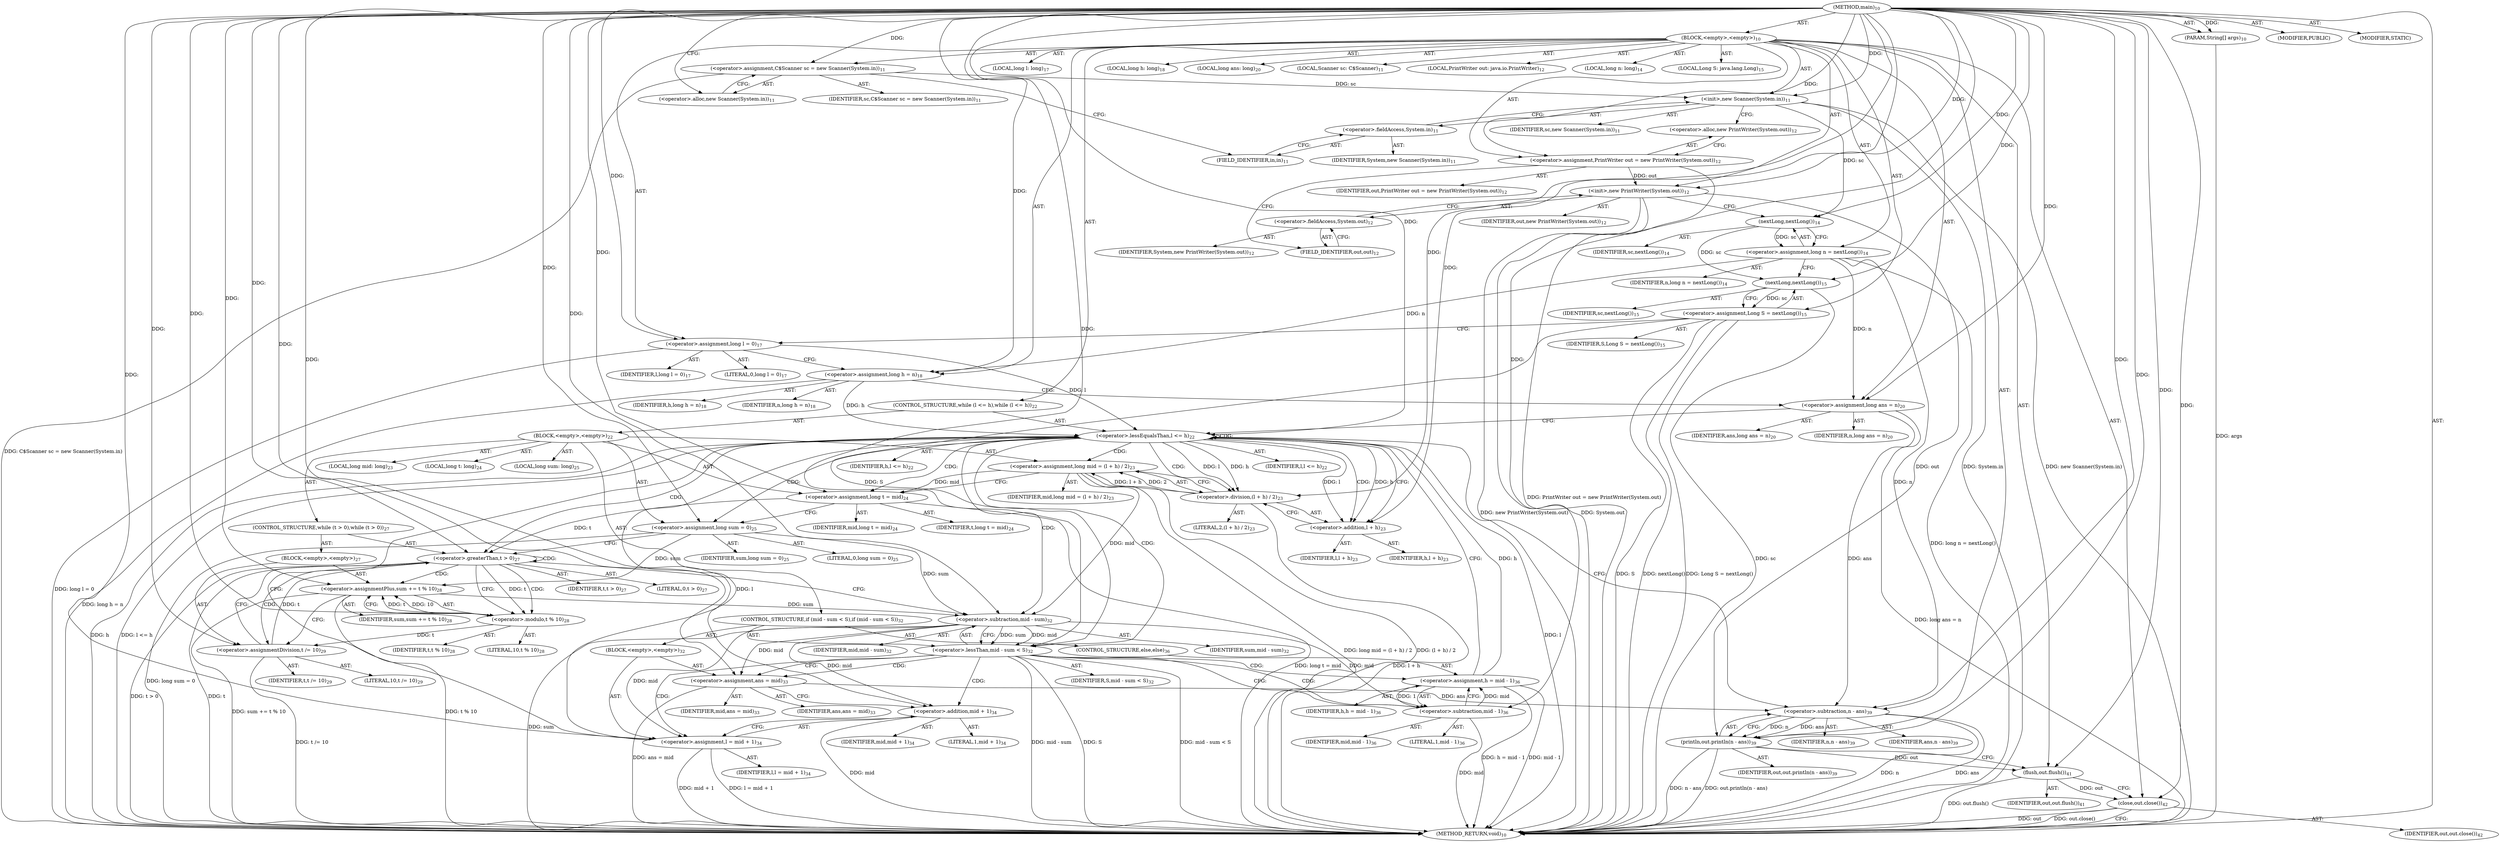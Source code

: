 digraph "main" {  
"33" [label = <(METHOD,main)<SUB>10</SUB>> ]
"34" [label = <(PARAM,String[] args)<SUB>10</SUB>> ]
"35" [label = <(BLOCK,&lt;empty&gt;,&lt;empty&gt;)<SUB>10</SUB>> ]
"4" [label = <(LOCAL,Scanner sc: C$Scanner)<SUB>11</SUB>> ]
"36" [label = <(&lt;operator&gt;.assignment,C$Scanner sc = new Scanner(System.in))<SUB>11</SUB>> ]
"37" [label = <(IDENTIFIER,sc,C$Scanner sc = new Scanner(System.in))<SUB>11</SUB>> ]
"38" [label = <(&lt;operator&gt;.alloc,new Scanner(System.in))<SUB>11</SUB>> ]
"39" [label = <(&lt;init&gt;,new Scanner(System.in))<SUB>11</SUB>> ]
"3" [label = <(IDENTIFIER,sc,new Scanner(System.in))<SUB>11</SUB>> ]
"40" [label = <(&lt;operator&gt;.fieldAccess,System.in)<SUB>11</SUB>> ]
"41" [label = <(IDENTIFIER,System,new Scanner(System.in))<SUB>11</SUB>> ]
"42" [label = <(FIELD_IDENTIFIER,in,in)<SUB>11</SUB>> ]
"6" [label = <(LOCAL,PrintWriter out: java.io.PrintWriter)<SUB>12</SUB>> ]
"43" [label = <(&lt;operator&gt;.assignment,PrintWriter out = new PrintWriter(System.out))<SUB>12</SUB>> ]
"44" [label = <(IDENTIFIER,out,PrintWriter out = new PrintWriter(System.out))<SUB>12</SUB>> ]
"45" [label = <(&lt;operator&gt;.alloc,new PrintWriter(System.out))<SUB>12</SUB>> ]
"46" [label = <(&lt;init&gt;,new PrintWriter(System.out))<SUB>12</SUB>> ]
"5" [label = <(IDENTIFIER,out,new PrintWriter(System.out))<SUB>12</SUB>> ]
"47" [label = <(&lt;operator&gt;.fieldAccess,System.out)<SUB>12</SUB>> ]
"48" [label = <(IDENTIFIER,System,new PrintWriter(System.out))<SUB>12</SUB>> ]
"49" [label = <(FIELD_IDENTIFIER,out,out)<SUB>12</SUB>> ]
"50" [label = <(LOCAL,long n: long)<SUB>14</SUB>> ]
"51" [label = <(&lt;operator&gt;.assignment,long n = nextLong())<SUB>14</SUB>> ]
"52" [label = <(IDENTIFIER,n,long n = nextLong())<SUB>14</SUB>> ]
"53" [label = <(nextLong,nextLong())<SUB>14</SUB>> ]
"54" [label = <(IDENTIFIER,sc,nextLong())<SUB>14</SUB>> ]
"55" [label = <(LOCAL,Long S: java.lang.Long)<SUB>15</SUB>> ]
"56" [label = <(&lt;operator&gt;.assignment,Long S = nextLong())<SUB>15</SUB>> ]
"57" [label = <(IDENTIFIER,S,Long S = nextLong())<SUB>15</SUB>> ]
"58" [label = <(nextLong,nextLong())<SUB>15</SUB>> ]
"59" [label = <(IDENTIFIER,sc,nextLong())<SUB>15</SUB>> ]
"60" [label = <(LOCAL,long l: long)<SUB>17</SUB>> ]
"61" [label = <(&lt;operator&gt;.assignment,long l = 0)<SUB>17</SUB>> ]
"62" [label = <(IDENTIFIER,l,long l = 0)<SUB>17</SUB>> ]
"63" [label = <(LITERAL,0,long l = 0)<SUB>17</SUB>> ]
"64" [label = <(LOCAL,long h: long)<SUB>18</SUB>> ]
"65" [label = <(&lt;operator&gt;.assignment,long h = n)<SUB>18</SUB>> ]
"66" [label = <(IDENTIFIER,h,long h = n)<SUB>18</SUB>> ]
"67" [label = <(IDENTIFIER,n,long h = n)<SUB>18</SUB>> ]
"68" [label = <(LOCAL,long ans: long)<SUB>20</SUB>> ]
"69" [label = <(&lt;operator&gt;.assignment,long ans = n)<SUB>20</SUB>> ]
"70" [label = <(IDENTIFIER,ans,long ans = n)<SUB>20</SUB>> ]
"71" [label = <(IDENTIFIER,n,long ans = n)<SUB>20</SUB>> ]
"72" [label = <(CONTROL_STRUCTURE,while (l &lt;= h),while (l &lt;= h))<SUB>22</SUB>> ]
"73" [label = <(&lt;operator&gt;.lessEqualsThan,l &lt;= h)<SUB>22</SUB>> ]
"74" [label = <(IDENTIFIER,l,l &lt;= h)<SUB>22</SUB>> ]
"75" [label = <(IDENTIFIER,h,l &lt;= h)<SUB>22</SUB>> ]
"76" [label = <(BLOCK,&lt;empty&gt;,&lt;empty&gt;)<SUB>22</SUB>> ]
"77" [label = <(LOCAL,long mid: long)<SUB>23</SUB>> ]
"78" [label = <(&lt;operator&gt;.assignment,long mid = (l + h) / 2)<SUB>23</SUB>> ]
"79" [label = <(IDENTIFIER,mid,long mid = (l + h) / 2)<SUB>23</SUB>> ]
"80" [label = <(&lt;operator&gt;.division,(l + h) / 2)<SUB>23</SUB>> ]
"81" [label = <(&lt;operator&gt;.addition,l + h)<SUB>23</SUB>> ]
"82" [label = <(IDENTIFIER,l,l + h)<SUB>23</SUB>> ]
"83" [label = <(IDENTIFIER,h,l + h)<SUB>23</SUB>> ]
"84" [label = <(LITERAL,2,(l + h) / 2)<SUB>23</SUB>> ]
"85" [label = <(LOCAL,long t: long)<SUB>24</SUB>> ]
"86" [label = <(&lt;operator&gt;.assignment,long t = mid)<SUB>24</SUB>> ]
"87" [label = <(IDENTIFIER,t,long t = mid)<SUB>24</SUB>> ]
"88" [label = <(IDENTIFIER,mid,long t = mid)<SUB>24</SUB>> ]
"89" [label = <(LOCAL,long sum: long)<SUB>25</SUB>> ]
"90" [label = <(&lt;operator&gt;.assignment,long sum = 0)<SUB>25</SUB>> ]
"91" [label = <(IDENTIFIER,sum,long sum = 0)<SUB>25</SUB>> ]
"92" [label = <(LITERAL,0,long sum = 0)<SUB>25</SUB>> ]
"93" [label = <(CONTROL_STRUCTURE,while (t &gt; 0),while (t &gt; 0))<SUB>27</SUB>> ]
"94" [label = <(&lt;operator&gt;.greaterThan,t &gt; 0)<SUB>27</SUB>> ]
"95" [label = <(IDENTIFIER,t,t &gt; 0)<SUB>27</SUB>> ]
"96" [label = <(LITERAL,0,t &gt; 0)<SUB>27</SUB>> ]
"97" [label = <(BLOCK,&lt;empty&gt;,&lt;empty&gt;)<SUB>27</SUB>> ]
"98" [label = <(&lt;operator&gt;.assignmentPlus,sum += t % 10)<SUB>28</SUB>> ]
"99" [label = <(IDENTIFIER,sum,sum += t % 10)<SUB>28</SUB>> ]
"100" [label = <(&lt;operator&gt;.modulo,t % 10)<SUB>28</SUB>> ]
"101" [label = <(IDENTIFIER,t,t % 10)<SUB>28</SUB>> ]
"102" [label = <(LITERAL,10,t % 10)<SUB>28</SUB>> ]
"103" [label = <(&lt;operator&gt;.assignmentDivision,t /= 10)<SUB>29</SUB>> ]
"104" [label = <(IDENTIFIER,t,t /= 10)<SUB>29</SUB>> ]
"105" [label = <(LITERAL,10,t /= 10)<SUB>29</SUB>> ]
"106" [label = <(CONTROL_STRUCTURE,if (mid - sum &lt; S),if (mid - sum &lt; S))<SUB>32</SUB>> ]
"107" [label = <(&lt;operator&gt;.lessThan,mid - sum &lt; S)<SUB>32</SUB>> ]
"108" [label = <(&lt;operator&gt;.subtraction,mid - sum)<SUB>32</SUB>> ]
"109" [label = <(IDENTIFIER,mid,mid - sum)<SUB>32</SUB>> ]
"110" [label = <(IDENTIFIER,sum,mid - sum)<SUB>32</SUB>> ]
"111" [label = <(IDENTIFIER,S,mid - sum &lt; S)<SUB>32</SUB>> ]
"112" [label = <(BLOCK,&lt;empty&gt;,&lt;empty&gt;)<SUB>32</SUB>> ]
"113" [label = <(&lt;operator&gt;.assignment,ans = mid)<SUB>33</SUB>> ]
"114" [label = <(IDENTIFIER,ans,ans = mid)<SUB>33</SUB>> ]
"115" [label = <(IDENTIFIER,mid,ans = mid)<SUB>33</SUB>> ]
"116" [label = <(&lt;operator&gt;.assignment,l = mid + 1)<SUB>34</SUB>> ]
"117" [label = <(IDENTIFIER,l,l = mid + 1)<SUB>34</SUB>> ]
"118" [label = <(&lt;operator&gt;.addition,mid + 1)<SUB>34</SUB>> ]
"119" [label = <(IDENTIFIER,mid,mid + 1)<SUB>34</SUB>> ]
"120" [label = <(LITERAL,1,mid + 1)<SUB>34</SUB>> ]
"121" [label = <(CONTROL_STRUCTURE,else,else)<SUB>36</SUB>> ]
"122" [label = <(&lt;operator&gt;.assignment,h = mid - 1)<SUB>36</SUB>> ]
"123" [label = <(IDENTIFIER,h,h = mid - 1)<SUB>36</SUB>> ]
"124" [label = <(&lt;operator&gt;.subtraction,mid - 1)<SUB>36</SUB>> ]
"125" [label = <(IDENTIFIER,mid,mid - 1)<SUB>36</SUB>> ]
"126" [label = <(LITERAL,1,mid - 1)<SUB>36</SUB>> ]
"127" [label = <(println,out.println(n - ans))<SUB>39</SUB>> ]
"128" [label = <(IDENTIFIER,out,out.println(n - ans))<SUB>39</SUB>> ]
"129" [label = <(&lt;operator&gt;.subtraction,n - ans)<SUB>39</SUB>> ]
"130" [label = <(IDENTIFIER,n,n - ans)<SUB>39</SUB>> ]
"131" [label = <(IDENTIFIER,ans,n - ans)<SUB>39</SUB>> ]
"132" [label = <(flush,out.flush())<SUB>41</SUB>> ]
"133" [label = <(IDENTIFIER,out,out.flush())<SUB>41</SUB>> ]
"134" [label = <(close,out.close())<SUB>42</SUB>> ]
"135" [label = <(IDENTIFIER,out,out.close())<SUB>42</SUB>> ]
"136" [label = <(MODIFIER,PUBLIC)> ]
"137" [label = <(MODIFIER,STATIC)> ]
"138" [label = <(METHOD_RETURN,void)<SUB>10</SUB>> ]
  "33" -> "34"  [ label = "AST: "] 
  "33" -> "35"  [ label = "AST: "] 
  "33" -> "136"  [ label = "AST: "] 
  "33" -> "137"  [ label = "AST: "] 
  "33" -> "138"  [ label = "AST: "] 
  "35" -> "4"  [ label = "AST: "] 
  "35" -> "36"  [ label = "AST: "] 
  "35" -> "39"  [ label = "AST: "] 
  "35" -> "6"  [ label = "AST: "] 
  "35" -> "43"  [ label = "AST: "] 
  "35" -> "46"  [ label = "AST: "] 
  "35" -> "50"  [ label = "AST: "] 
  "35" -> "51"  [ label = "AST: "] 
  "35" -> "55"  [ label = "AST: "] 
  "35" -> "56"  [ label = "AST: "] 
  "35" -> "60"  [ label = "AST: "] 
  "35" -> "61"  [ label = "AST: "] 
  "35" -> "64"  [ label = "AST: "] 
  "35" -> "65"  [ label = "AST: "] 
  "35" -> "68"  [ label = "AST: "] 
  "35" -> "69"  [ label = "AST: "] 
  "35" -> "72"  [ label = "AST: "] 
  "35" -> "127"  [ label = "AST: "] 
  "35" -> "132"  [ label = "AST: "] 
  "35" -> "134"  [ label = "AST: "] 
  "36" -> "37"  [ label = "AST: "] 
  "36" -> "38"  [ label = "AST: "] 
  "39" -> "3"  [ label = "AST: "] 
  "39" -> "40"  [ label = "AST: "] 
  "40" -> "41"  [ label = "AST: "] 
  "40" -> "42"  [ label = "AST: "] 
  "43" -> "44"  [ label = "AST: "] 
  "43" -> "45"  [ label = "AST: "] 
  "46" -> "5"  [ label = "AST: "] 
  "46" -> "47"  [ label = "AST: "] 
  "47" -> "48"  [ label = "AST: "] 
  "47" -> "49"  [ label = "AST: "] 
  "51" -> "52"  [ label = "AST: "] 
  "51" -> "53"  [ label = "AST: "] 
  "53" -> "54"  [ label = "AST: "] 
  "56" -> "57"  [ label = "AST: "] 
  "56" -> "58"  [ label = "AST: "] 
  "58" -> "59"  [ label = "AST: "] 
  "61" -> "62"  [ label = "AST: "] 
  "61" -> "63"  [ label = "AST: "] 
  "65" -> "66"  [ label = "AST: "] 
  "65" -> "67"  [ label = "AST: "] 
  "69" -> "70"  [ label = "AST: "] 
  "69" -> "71"  [ label = "AST: "] 
  "72" -> "73"  [ label = "AST: "] 
  "72" -> "76"  [ label = "AST: "] 
  "73" -> "74"  [ label = "AST: "] 
  "73" -> "75"  [ label = "AST: "] 
  "76" -> "77"  [ label = "AST: "] 
  "76" -> "78"  [ label = "AST: "] 
  "76" -> "85"  [ label = "AST: "] 
  "76" -> "86"  [ label = "AST: "] 
  "76" -> "89"  [ label = "AST: "] 
  "76" -> "90"  [ label = "AST: "] 
  "76" -> "93"  [ label = "AST: "] 
  "76" -> "106"  [ label = "AST: "] 
  "78" -> "79"  [ label = "AST: "] 
  "78" -> "80"  [ label = "AST: "] 
  "80" -> "81"  [ label = "AST: "] 
  "80" -> "84"  [ label = "AST: "] 
  "81" -> "82"  [ label = "AST: "] 
  "81" -> "83"  [ label = "AST: "] 
  "86" -> "87"  [ label = "AST: "] 
  "86" -> "88"  [ label = "AST: "] 
  "90" -> "91"  [ label = "AST: "] 
  "90" -> "92"  [ label = "AST: "] 
  "93" -> "94"  [ label = "AST: "] 
  "93" -> "97"  [ label = "AST: "] 
  "94" -> "95"  [ label = "AST: "] 
  "94" -> "96"  [ label = "AST: "] 
  "97" -> "98"  [ label = "AST: "] 
  "97" -> "103"  [ label = "AST: "] 
  "98" -> "99"  [ label = "AST: "] 
  "98" -> "100"  [ label = "AST: "] 
  "100" -> "101"  [ label = "AST: "] 
  "100" -> "102"  [ label = "AST: "] 
  "103" -> "104"  [ label = "AST: "] 
  "103" -> "105"  [ label = "AST: "] 
  "106" -> "107"  [ label = "AST: "] 
  "106" -> "112"  [ label = "AST: "] 
  "106" -> "121"  [ label = "AST: "] 
  "107" -> "108"  [ label = "AST: "] 
  "107" -> "111"  [ label = "AST: "] 
  "108" -> "109"  [ label = "AST: "] 
  "108" -> "110"  [ label = "AST: "] 
  "112" -> "113"  [ label = "AST: "] 
  "112" -> "116"  [ label = "AST: "] 
  "113" -> "114"  [ label = "AST: "] 
  "113" -> "115"  [ label = "AST: "] 
  "116" -> "117"  [ label = "AST: "] 
  "116" -> "118"  [ label = "AST: "] 
  "118" -> "119"  [ label = "AST: "] 
  "118" -> "120"  [ label = "AST: "] 
  "121" -> "122"  [ label = "AST: "] 
  "122" -> "123"  [ label = "AST: "] 
  "122" -> "124"  [ label = "AST: "] 
  "124" -> "125"  [ label = "AST: "] 
  "124" -> "126"  [ label = "AST: "] 
  "127" -> "128"  [ label = "AST: "] 
  "127" -> "129"  [ label = "AST: "] 
  "129" -> "130"  [ label = "AST: "] 
  "129" -> "131"  [ label = "AST: "] 
  "132" -> "133"  [ label = "AST: "] 
  "134" -> "135"  [ label = "AST: "] 
  "36" -> "42"  [ label = "CFG: "] 
  "39" -> "45"  [ label = "CFG: "] 
  "43" -> "49"  [ label = "CFG: "] 
  "46" -> "53"  [ label = "CFG: "] 
  "51" -> "58"  [ label = "CFG: "] 
  "56" -> "61"  [ label = "CFG: "] 
  "61" -> "65"  [ label = "CFG: "] 
  "65" -> "69"  [ label = "CFG: "] 
  "69" -> "73"  [ label = "CFG: "] 
  "127" -> "132"  [ label = "CFG: "] 
  "132" -> "134"  [ label = "CFG: "] 
  "134" -> "138"  [ label = "CFG: "] 
  "38" -> "36"  [ label = "CFG: "] 
  "40" -> "39"  [ label = "CFG: "] 
  "45" -> "43"  [ label = "CFG: "] 
  "47" -> "46"  [ label = "CFG: "] 
  "53" -> "51"  [ label = "CFG: "] 
  "58" -> "56"  [ label = "CFG: "] 
  "73" -> "81"  [ label = "CFG: "] 
  "73" -> "129"  [ label = "CFG: "] 
  "129" -> "127"  [ label = "CFG: "] 
  "42" -> "40"  [ label = "CFG: "] 
  "49" -> "47"  [ label = "CFG: "] 
  "78" -> "86"  [ label = "CFG: "] 
  "86" -> "90"  [ label = "CFG: "] 
  "90" -> "94"  [ label = "CFG: "] 
  "80" -> "78"  [ label = "CFG: "] 
  "94" -> "100"  [ label = "CFG: "] 
  "94" -> "108"  [ label = "CFG: "] 
  "107" -> "113"  [ label = "CFG: "] 
  "107" -> "124"  [ label = "CFG: "] 
  "81" -> "80"  [ label = "CFG: "] 
  "98" -> "103"  [ label = "CFG: "] 
  "103" -> "94"  [ label = "CFG: "] 
  "108" -> "107"  [ label = "CFG: "] 
  "113" -> "118"  [ label = "CFG: "] 
  "116" -> "73"  [ label = "CFG: "] 
  "122" -> "73"  [ label = "CFG: "] 
  "100" -> "98"  [ label = "CFG: "] 
  "118" -> "116"  [ label = "CFG: "] 
  "124" -> "122"  [ label = "CFG: "] 
  "33" -> "38"  [ label = "CFG: "] 
  "34" -> "138"  [ label = "DDG: args"] 
  "36" -> "138"  [ label = "DDG: C$Scanner sc = new Scanner(System.in)"] 
  "39" -> "138"  [ label = "DDG: System.in"] 
  "39" -> "138"  [ label = "DDG: new Scanner(System.in)"] 
  "43" -> "138"  [ label = "DDG: PrintWriter out = new PrintWriter(System.out)"] 
  "46" -> "138"  [ label = "DDG: System.out"] 
  "46" -> "138"  [ label = "DDG: new PrintWriter(System.out)"] 
  "51" -> "138"  [ label = "DDG: long n = nextLong()"] 
  "56" -> "138"  [ label = "DDG: S"] 
  "58" -> "138"  [ label = "DDG: sc"] 
  "56" -> "138"  [ label = "DDG: nextLong()"] 
  "56" -> "138"  [ label = "DDG: Long S = nextLong()"] 
  "61" -> "138"  [ label = "DDG: long l = 0"] 
  "65" -> "138"  [ label = "DDG: long h = n"] 
  "69" -> "138"  [ label = "DDG: long ans = n"] 
  "73" -> "138"  [ label = "DDG: l"] 
  "73" -> "138"  [ label = "DDG: h"] 
  "73" -> "138"  [ label = "DDG: l &lt;= h"] 
  "129" -> "138"  [ label = "DDG: n"] 
  "129" -> "138"  [ label = "DDG: ans"] 
  "127" -> "138"  [ label = "DDG: n - ans"] 
  "127" -> "138"  [ label = "DDG: out.println(n - ans)"] 
  "132" -> "138"  [ label = "DDG: out.flush()"] 
  "134" -> "138"  [ label = "DDG: out"] 
  "134" -> "138"  [ label = "DDG: out.close()"] 
  "80" -> "138"  [ label = "DDG: l + h"] 
  "78" -> "138"  [ label = "DDG: (l + h) / 2"] 
  "78" -> "138"  [ label = "DDG: long mid = (l + h) / 2"] 
  "86" -> "138"  [ label = "DDG: long t = mid"] 
  "90" -> "138"  [ label = "DDG: long sum = 0"] 
  "94" -> "138"  [ label = "DDG: t"] 
  "94" -> "138"  [ label = "DDG: t &gt; 0"] 
  "108" -> "138"  [ label = "DDG: sum"] 
  "107" -> "138"  [ label = "DDG: mid - sum"] 
  "107" -> "138"  [ label = "DDG: S"] 
  "107" -> "138"  [ label = "DDG: mid - sum &lt; S"] 
  "124" -> "138"  [ label = "DDG: mid"] 
  "122" -> "138"  [ label = "DDG: mid - 1"] 
  "122" -> "138"  [ label = "DDG: h = mid - 1"] 
  "113" -> "138"  [ label = "DDG: ans = mid"] 
  "118" -> "138"  [ label = "DDG: mid"] 
  "116" -> "138"  [ label = "DDG: mid + 1"] 
  "116" -> "138"  [ label = "DDG: l = mid + 1"] 
  "98" -> "138"  [ label = "DDG: t % 10"] 
  "98" -> "138"  [ label = "DDG: sum += t % 10"] 
  "103" -> "138"  [ label = "DDG: t /= 10"] 
  "33" -> "34"  [ label = "DDG: "] 
  "33" -> "36"  [ label = "DDG: "] 
  "33" -> "43"  [ label = "DDG: "] 
  "53" -> "51"  [ label = "DDG: sc"] 
  "58" -> "56"  [ label = "DDG: sc"] 
  "33" -> "61"  [ label = "DDG: "] 
  "51" -> "65"  [ label = "DDG: n"] 
  "33" -> "65"  [ label = "DDG: "] 
  "33" -> "69"  [ label = "DDG: "] 
  "51" -> "69"  [ label = "DDG: n"] 
  "36" -> "39"  [ label = "DDG: sc"] 
  "33" -> "39"  [ label = "DDG: "] 
  "43" -> "46"  [ label = "DDG: out"] 
  "33" -> "46"  [ label = "DDG: "] 
  "46" -> "127"  [ label = "DDG: out"] 
  "33" -> "127"  [ label = "DDG: "] 
  "129" -> "127"  [ label = "DDG: n"] 
  "129" -> "127"  [ label = "DDG: ans"] 
  "127" -> "132"  [ label = "DDG: out"] 
  "33" -> "132"  [ label = "DDG: "] 
  "132" -> "134"  [ label = "DDG: out"] 
  "33" -> "134"  [ label = "DDG: "] 
  "39" -> "53"  [ label = "DDG: sc"] 
  "33" -> "53"  [ label = "DDG: "] 
  "53" -> "58"  [ label = "DDG: sc"] 
  "33" -> "58"  [ label = "DDG: "] 
  "61" -> "73"  [ label = "DDG: l"] 
  "116" -> "73"  [ label = "DDG: l"] 
  "33" -> "73"  [ label = "DDG: "] 
  "65" -> "73"  [ label = "DDG: h"] 
  "122" -> "73"  [ label = "DDG: h"] 
  "80" -> "78"  [ label = "DDG: l + h"] 
  "80" -> "78"  [ label = "DDG: 2"] 
  "78" -> "86"  [ label = "DDG: mid"] 
  "33" -> "86"  [ label = "DDG: "] 
  "33" -> "90"  [ label = "DDG: "] 
  "33" -> "129"  [ label = "DDG: "] 
  "51" -> "129"  [ label = "DDG: n"] 
  "69" -> "129"  [ label = "DDG: ans"] 
  "113" -> "129"  [ label = "DDG: ans"] 
  "73" -> "80"  [ label = "DDG: l"] 
  "33" -> "80"  [ label = "DDG: "] 
  "73" -> "80"  [ label = "DDG: h"] 
  "86" -> "94"  [ label = "DDG: t"] 
  "103" -> "94"  [ label = "DDG: t"] 
  "33" -> "94"  [ label = "DDG: "] 
  "100" -> "98"  [ label = "DDG: t"] 
  "100" -> "98"  [ label = "DDG: 10"] 
  "33" -> "103"  [ label = "DDG: "] 
  "108" -> "107"  [ label = "DDG: mid"] 
  "108" -> "107"  [ label = "DDG: sum"] 
  "56" -> "107"  [ label = "DDG: S"] 
  "33" -> "107"  [ label = "DDG: "] 
  "108" -> "113"  [ label = "DDG: mid"] 
  "33" -> "113"  [ label = "DDG: "] 
  "33" -> "116"  [ label = "DDG: "] 
  "108" -> "116"  [ label = "DDG: mid"] 
  "124" -> "122"  [ label = "DDG: mid"] 
  "124" -> "122"  [ label = "DDG: 1"] 
  "73" -> "81"  [ label = "DDG: l"] 
  "33" -> "81"  [ label = "DDG: "] 
  "73" -> "81"  [ label = "DDG: h"] 
  "90" -> "98"  [ label = "DDG: sum"] 
  "33" -> "98"  [ label = "DDG: "] 
  "100" -> "103"  [ label = "DDG: t"] 
  "33" -> "108"  [ label = "DDG: "] 
  "78" -> "108"  [ label = "DDG: mid"] 
  "90" -> "108"  [ label = "DDG: sum"] 
  "98" -> "108"  [ label = "DDG: sum"] 
  "94" -> "100"  [ label = "DDG: t"] 
  "33" -> "100"  [ label = "DDG: "] 
  "33" -> "118"  [ label = "DDG: "] 
  "108" -> "118"  [ label = "DDG: mid"] 
  "108" -> "124"  [ label = "DDG: mid"] 
  "33" -> "124"  [ label = "DDG: "] 
  "73" -> "107"  [ label = "CDG: "] 
  "73" -> "80"  [ label = "CDG: "] 
  "73" -> "94"  [ label = "CDG: "] 
  "73" -> "73"  [ label = "CDG: "] 
  "73" -> "81"  [ label = "CDG: "] 
  "73" -> "108"  [ label = "CDG: "] 
  "73" -> "90"  [ label = "CDG: "] 
  "73" -> "78"  [ label = "CDG: "] 
  "73" -> "86"  [ label = "CDG: "] 
  "94" -> "94"  [ label = "CDG: "] 
  "94" -> "98"  [ label = "CDG: "] 
  "94" -> "100"  [ label = "CDG: "] 
  "94" -> "103"  [ label = "CDG: "] 
  "107" -> "113"  [ label = "CDG: "] 
  "107" -> "116"  [ label = "CDG: "] 
  "107" -> "122"  [ label = "CDG: "] 
  "107" -> "118"  [ label = "CDG: "] 
  "107" -> "124"  [ label = "CDG: "] 
}
